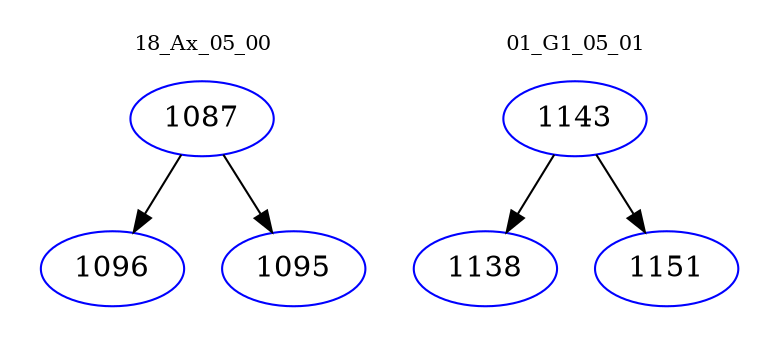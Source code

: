 digraph{
subgraph cluster_0 {
color = white
label = "18_Ax_05_00";
fontsize=10;
T0_1087 [label="1087", color="blue"]
T0_1087 -> T0_1096 [color="black"]
T0_1096 [label="1096", color="blue"]
T0_1087 -> T0_1095 [color="black"]
T0_1095 [label="1095", color="blue"]
}
subgraph cluster_1 {
color = white
label = "01_G1_05_01";
fontsize=10;
T1_1143 [label="1143", color="blue"]
T1_1143 -> T1_1138 [color="black"]
T1_1138 [label="1138", color="blue"]
T1_1143 -> T1_1151 [color="black"]
T1_1151 [label="1151", color="blue"]
}
}
